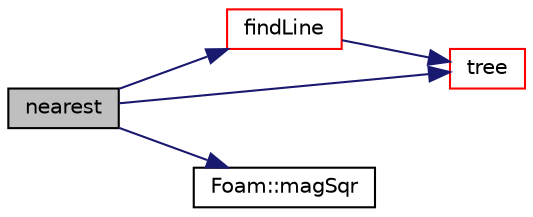 digraph "nearest"
{
  bgcolor="transparent";
  edge [fontname="Helvetica",fontsize="10",labelfontname="Helvetica",labelfontsize="10"];
  node [fontname="Helvetica",fontsize="10",shape=record];
  rankdir="LR";
  Node1 [label="nearest",height=0.2,width=0.4,color="black", fillcolor="grey75", style="filled", fontcolor="black"];
  Node1 -> Node2 [color="midnightblue",fontsize="10",style="solid",fontname="Helvetica"];
  Node2 [label="findLine",height=0.2,width=0.4,color="red",URL="$a02783.html#ac71b2acb91df3be52297b1f97959953c"];
  Node2 -> Node3 [color="midnightblue",fontsize="10",style="solid",fontname="Helvetica"];
  Node3 [label="tree",height=0.2,width=0.4,color="red",URL="$a02783.html#aae4907f8216f4c6460830b79104a919c",tooltip="Demand driven construction of the octree. "];
  Node1 -> Node4 [color="midnightblue",fontsize="10",style="solid",fontname="Helvetica"];
  Node4 [label="Foam::magSqr",height=0.2,width=0.4,color="black",URL="$a10909.html#ae6fff2c6981e6d9618aa5038e69def6e"];
  Node1 -> Node3 [color="midnightblue",fontsize="10",style="solid",fontname="Helvetica"];
}
